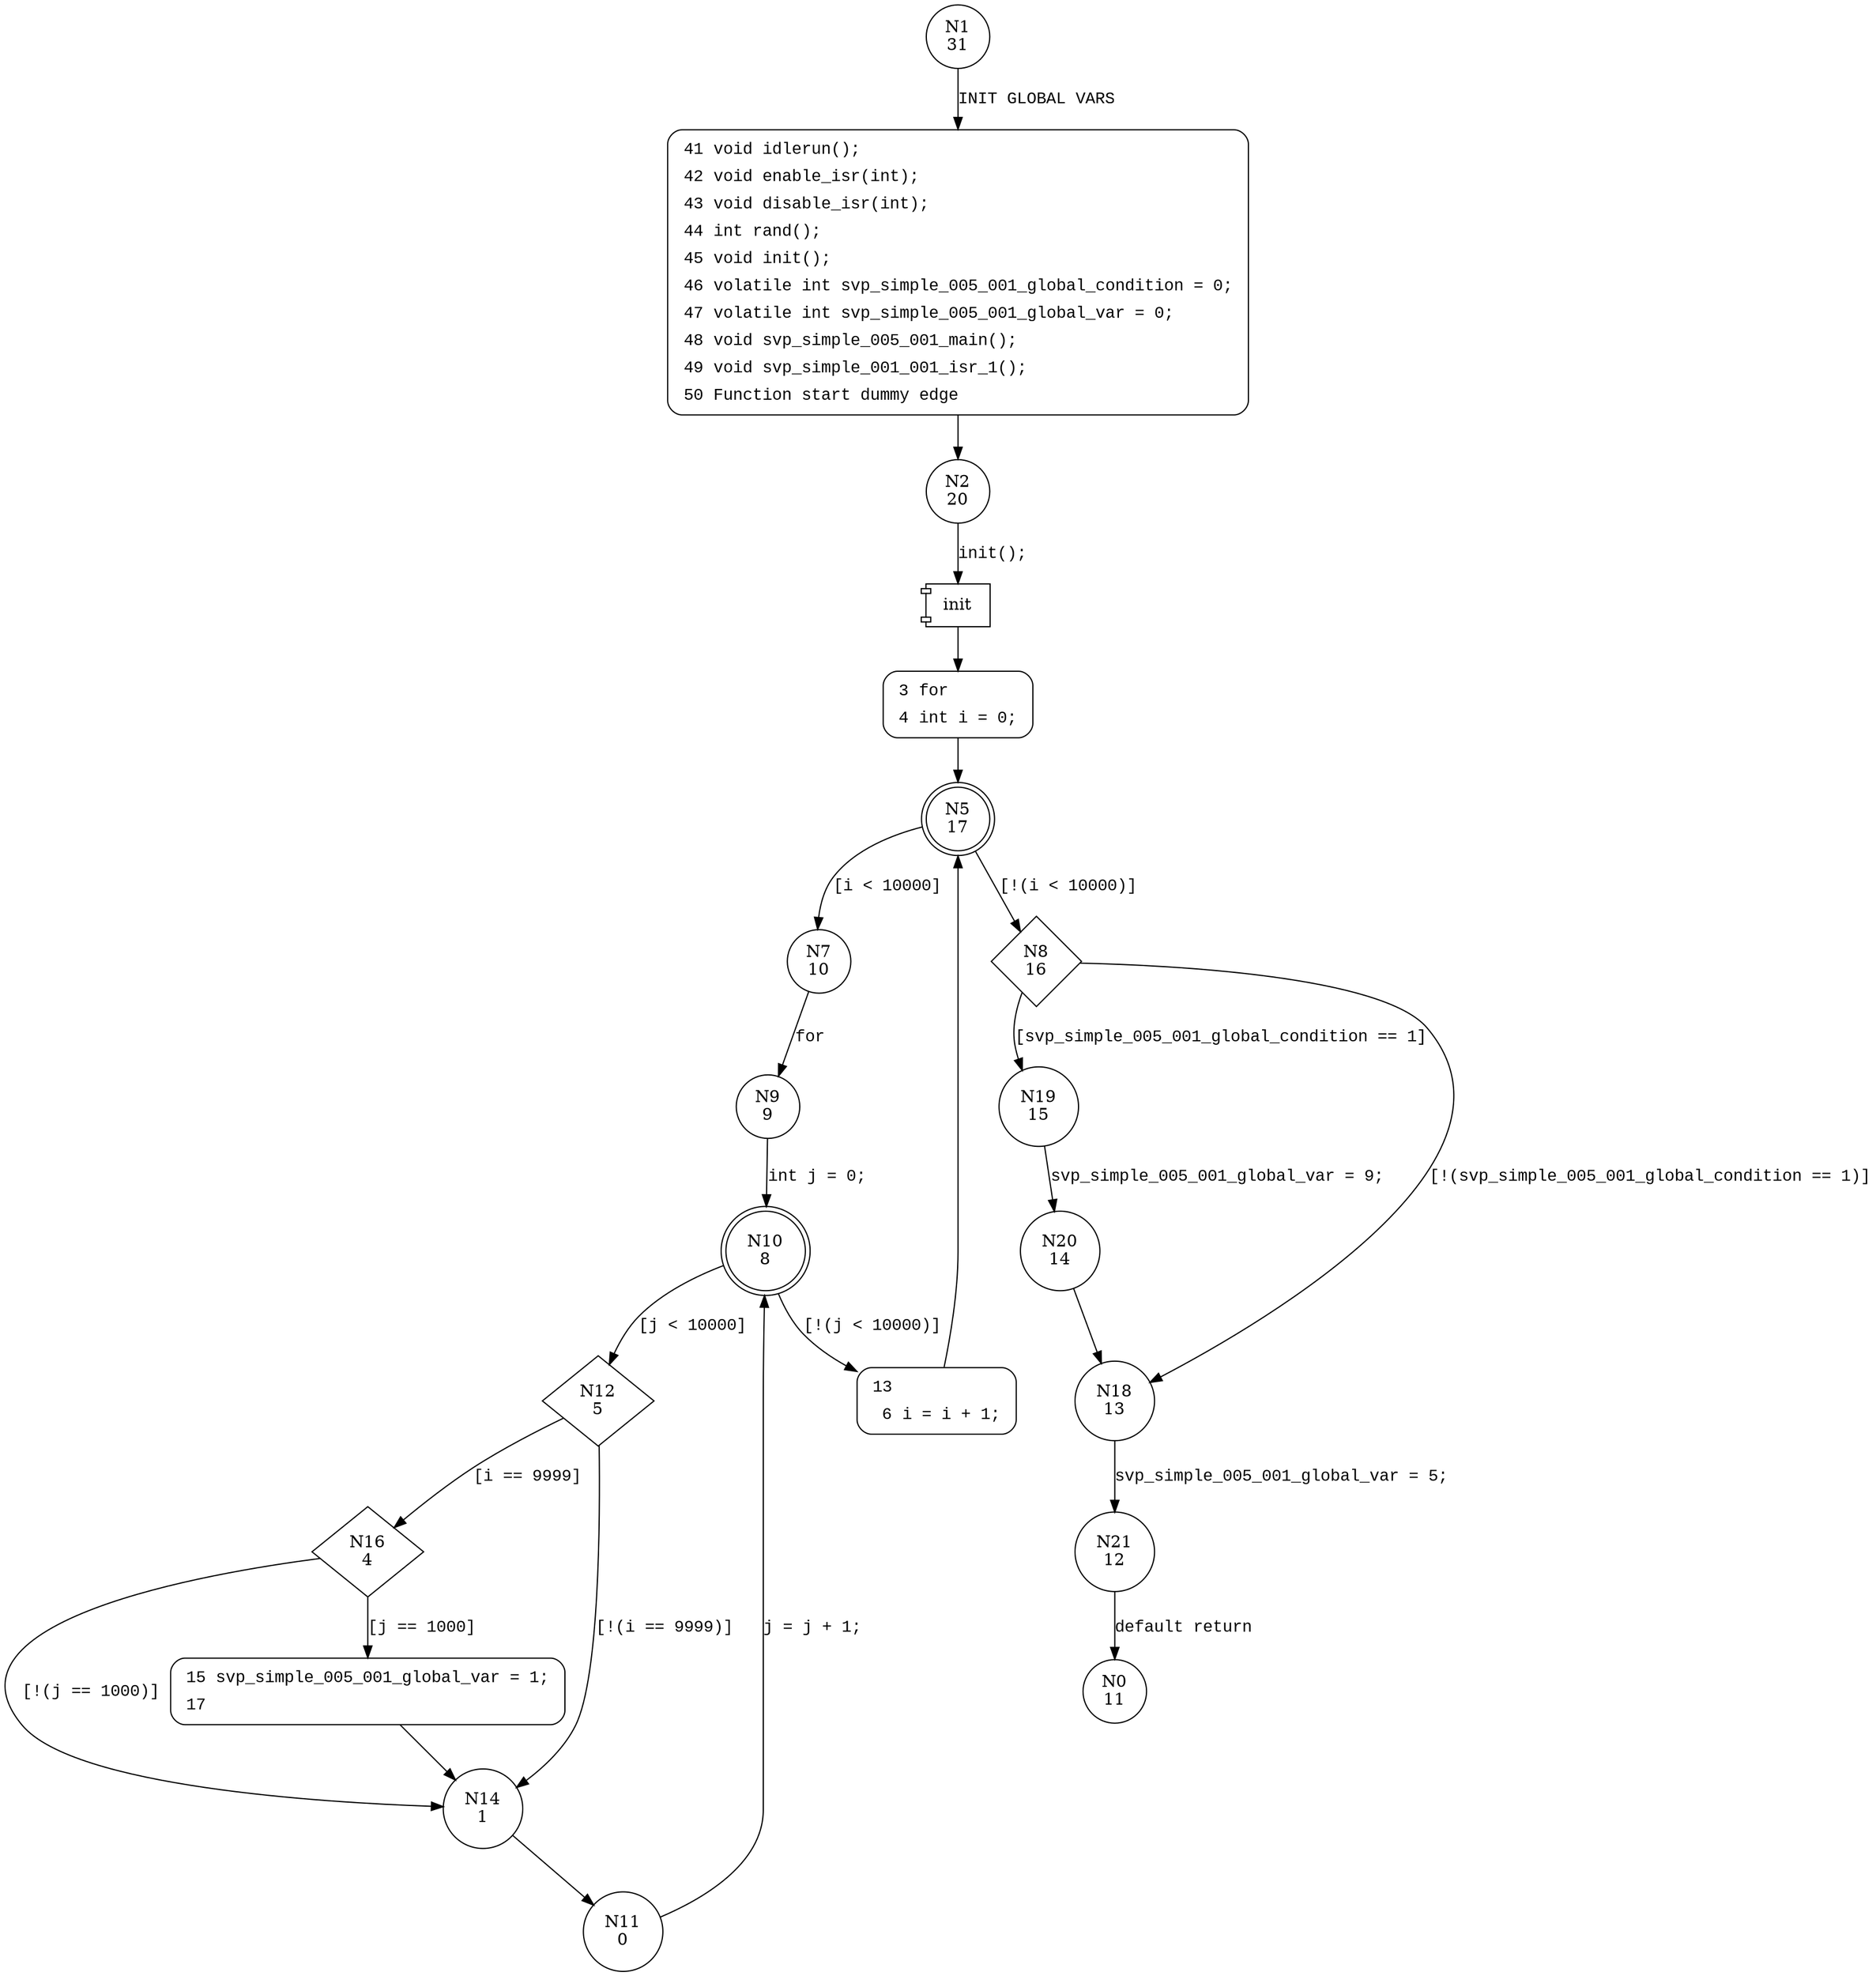 digraph svp_simple_005_001_main {
1 [shape="circle" label="N1\n31"]
41 [shape="circle" label="N41\n30"]
2 [shape="circle" label="N2\n20"]
3 [shape="circle" label="N3\n19"]
5 [shape="doublecircle" label="N5\n17"]
7 [shape="circle" label="N7\n10"]
8 [shape="diamond" label="N8\n16"]
19 [shape="circle" label="N19\n15"]
18 [shape="circle" label="N18\n13"]
21 [shape="circle" label="N21\n12"]
20 [shape="circle" label="N20\n14"]
9 [shape="circle" label="N9\n9"]
10 [shape="doublecircle" label="N10\n8"]
12 [shape="diamond" label="N12\n5"]
13 [shape="circle" label="N13\n7"]
16 [shape="diamond" label="N16\n4"]
14 [shape="circle" label="N14\n1"]
11 [shape="circle" label="N11\n0"]
15 [shape="circle" label="N15\n3"]
0 [shape="circle" label="N0\n11"]
41 [style="filled,bold" penwidth="1" fillcolor="white" fontname="Courier New" shape="Mrecord" label=<<table border="0" cellborder="0" cellpadding="3" bgcolor="white"><tr><td align="right">41</td><td align="left">void idlerun();</td></tr><tr><td align="right">42</td><td align="left">void enable_isr(int);</td></tr><tr><td align="right">43</td><td align="left">void disable_isr(int);</td></tr><tr><td align="right">44</td><td align="left">int rand();</td></tr><tr><td align="right">45</td><td align="left">void init();</td></tr><tr><td align="right">46</td><td align="left">volatile int svp_simple_005_001_global_condition = 0;</td></tr><tr><td align="right">47</td><td align="left">volatile int svp_simple_005_001_global_var = 0;</td></tr><tr><td align="right">48</td><td align="left">void svp_simple_005_001_main();</td></tr><tr><td align="right">49</td><td align="left">void svp_simple_001_001_isr_1();</td></tr><tr><td align="right">50</td><td align="left">Function start dummy edge</td></tr></table>>]
41 -> 2[label=""]
3 [style="filled,bold" penwidth="1" fillcolor="white" fontname="Courier New" shape="Mrecord" label=<<table border="0" cellborder="0" cellpadding="3" bgcolor="white"><tr><td align="right">3</td><td align="left">for</td></tr><tr><td align="right">4</td><td align="left">int i = 0;</td></tr></table>>]
3 -> 5[label=""]
13 [style="filled,bold" penwidth="1" fillcolor="white" fontname="Courier New" shape="Mrecord" label=<<table border="0" cellborder="0" cellpadding="3" bgcolor="white"><tr><td align="right">13</td><td align="left"></td></tr><tr><td align="right">6</td><td align="left">i = i + 1;</td></tr></table>>]
13 -> 5[label=""]
15 [style="filled,bold" penwidth="1" fillcolor="white" fontname="Courier New" shape="Mrecord" label=<<table border="0" cellborder="0" cellpadding="3" bgcolor="white"><tr><td align="right">15</td><td align="left">svp_simple_005_001_global_var = 1;</td></tr><tr><td align="right">17</td><td align="left"></td></tr></table>>]
15 -> 14[label=""]
1 -> 41 [label="INIT GLOBAL VARS" fontname="Courier New"]
100002 [shape="component" label="init"]
2 -> 100002 [label="init();" fontname="Courier New"]
100002 -> 3 [label="" fontname="Courier New"]
5 -> 7 [label="[i < 10000]" fontname="Courier New"]
5 -> 8 [label="[!(i < 10000)]" fontname="Courier New"]
8 -> 19 [label="[svp_simple_005_001_global_condition == 1]" fontname="Courier New"]
8 -> 18 [label="[!(svp_simple_005_001_global_condition == 1)]" fontname="Courier New"]
18 -> 21 [label="svp_simple_005_001_global_var = 5;" fontname="Courier New"]
19 -> 20 [label="svp_simple_005_001_global_var = 9;" fontname="Courier New"]
7 -> 9 [label="for" fontname="Courier New"]
10 -> 12 [label="[j < 10000]" fontname="Courier New"]
10 -> 13 [label="[!(j < 10000)]" fontname="Courier New"]
12 -> 16 [label="[i == 9999]" fontname="Courier New"]
12 -> 14 [label="[!(i == 9999)]" fontname="Courier New"]
14 -> 11 [label="" fontname="Courier New"]
16 -> 15 [label="[j == 1000]" fontname="Courier New"]
16 -> 14 [label="[!(j == 1000)]" fontname="Courier New"]
21 -> 0 [label="default return" fontname="Courier New"]
20 -> 18 [label="" fontname="Courier New"]
9 -> 10 [label="int j = 0;" fontname="Courier New"]
11 -> 10 [label="j = j + 1;" fontname="Courier New"]
}